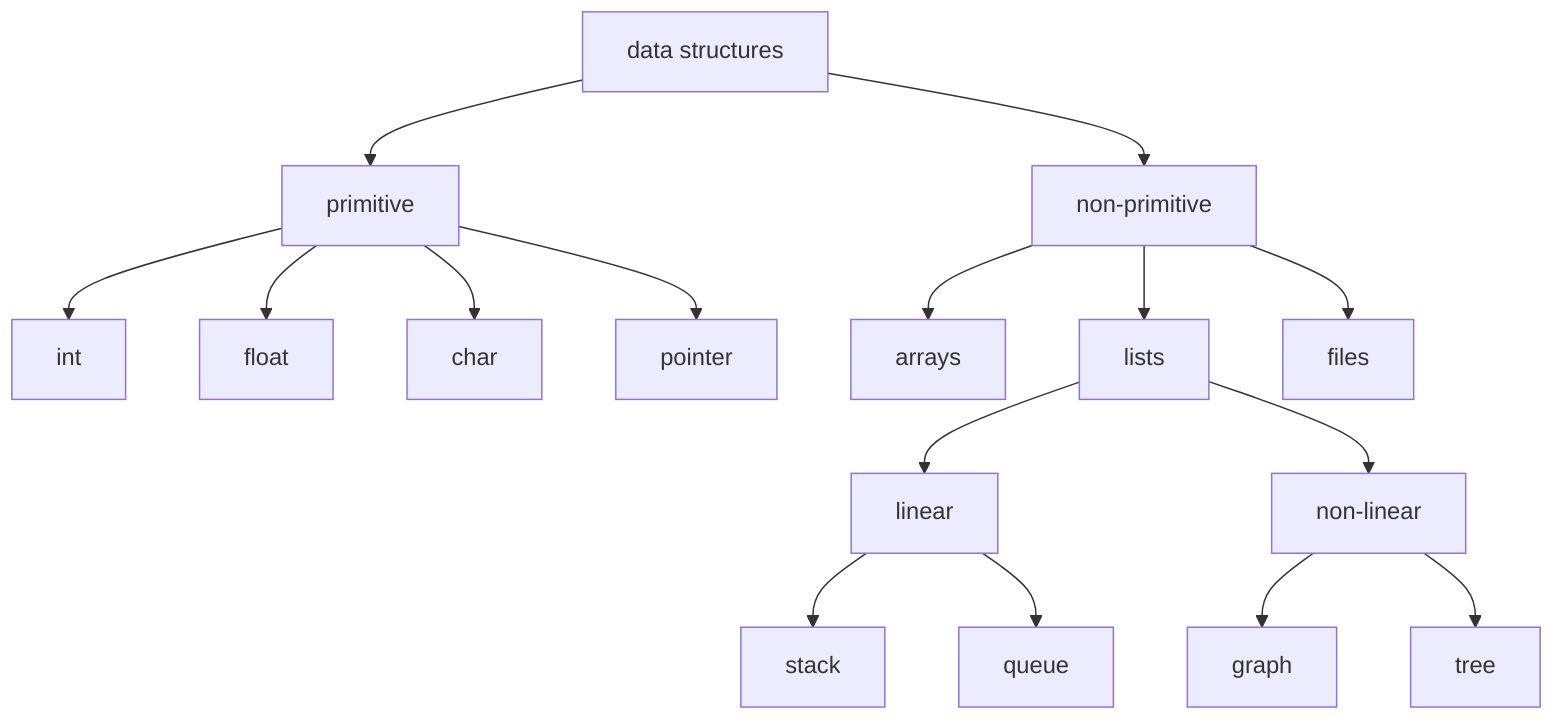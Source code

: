 graph TD
    DS["data structures"] --> PR[primitive]
    DS --> NP["non-primitive"]
    PR --> I[int]
    PR --> F[float]
    PR --> C[char]
    PR --> P[pointer]
    NP --> A[arrays]
    NP --> L[lists]
    NP --> FI[files]
    L --> LI[linear]
    L --> NL["non-linear"]
    LI --> S[stack]
    LI --> Q[queue]
    NL --> G[graph]
    NL --> T[tree]